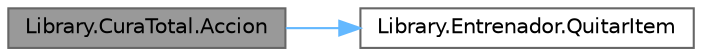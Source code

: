 digraph "Library.CuraTotal.Accion"
{
 // INTERACTIVE_SVG=YES
 // LATEX_PDF_SIZE
  bgcolor="transparent";
  edge [fontname=Helvetica,fontsize=10,labelfontname=Helvetica,labelfontsize=10];
  node [fontname=Helvetica,fontsize=10,shape=box,height=0.2,width=0.4];
  rankdir="LR";
  Node1 [id="Node000001",label="Library.CuraTotal.Accion",height=0.2,width=0.4,color="gray40", fillcolor="grey60", style="filled", fontcolor="black",tooltip="Cura al Pokémon ingresado de efectos de ataques especiales."];
  Node1 -> Node2 [id="edge1_Node000001_Node000002",color="steelblue1",style="solid",tooltip=" "];
  Node2 [id="Node000002",label="Library.Entrenador.QuitarItem",height=0.2,width=0.4,color="grey40", fillcolor="white", style="filled",URL="$classLibrary_1_1Entrenador.html#aaf91b2a3c57e8e2f0f3128e74e1b561a",tooltip="Quita un item del catálogo del entrenador."];
}
